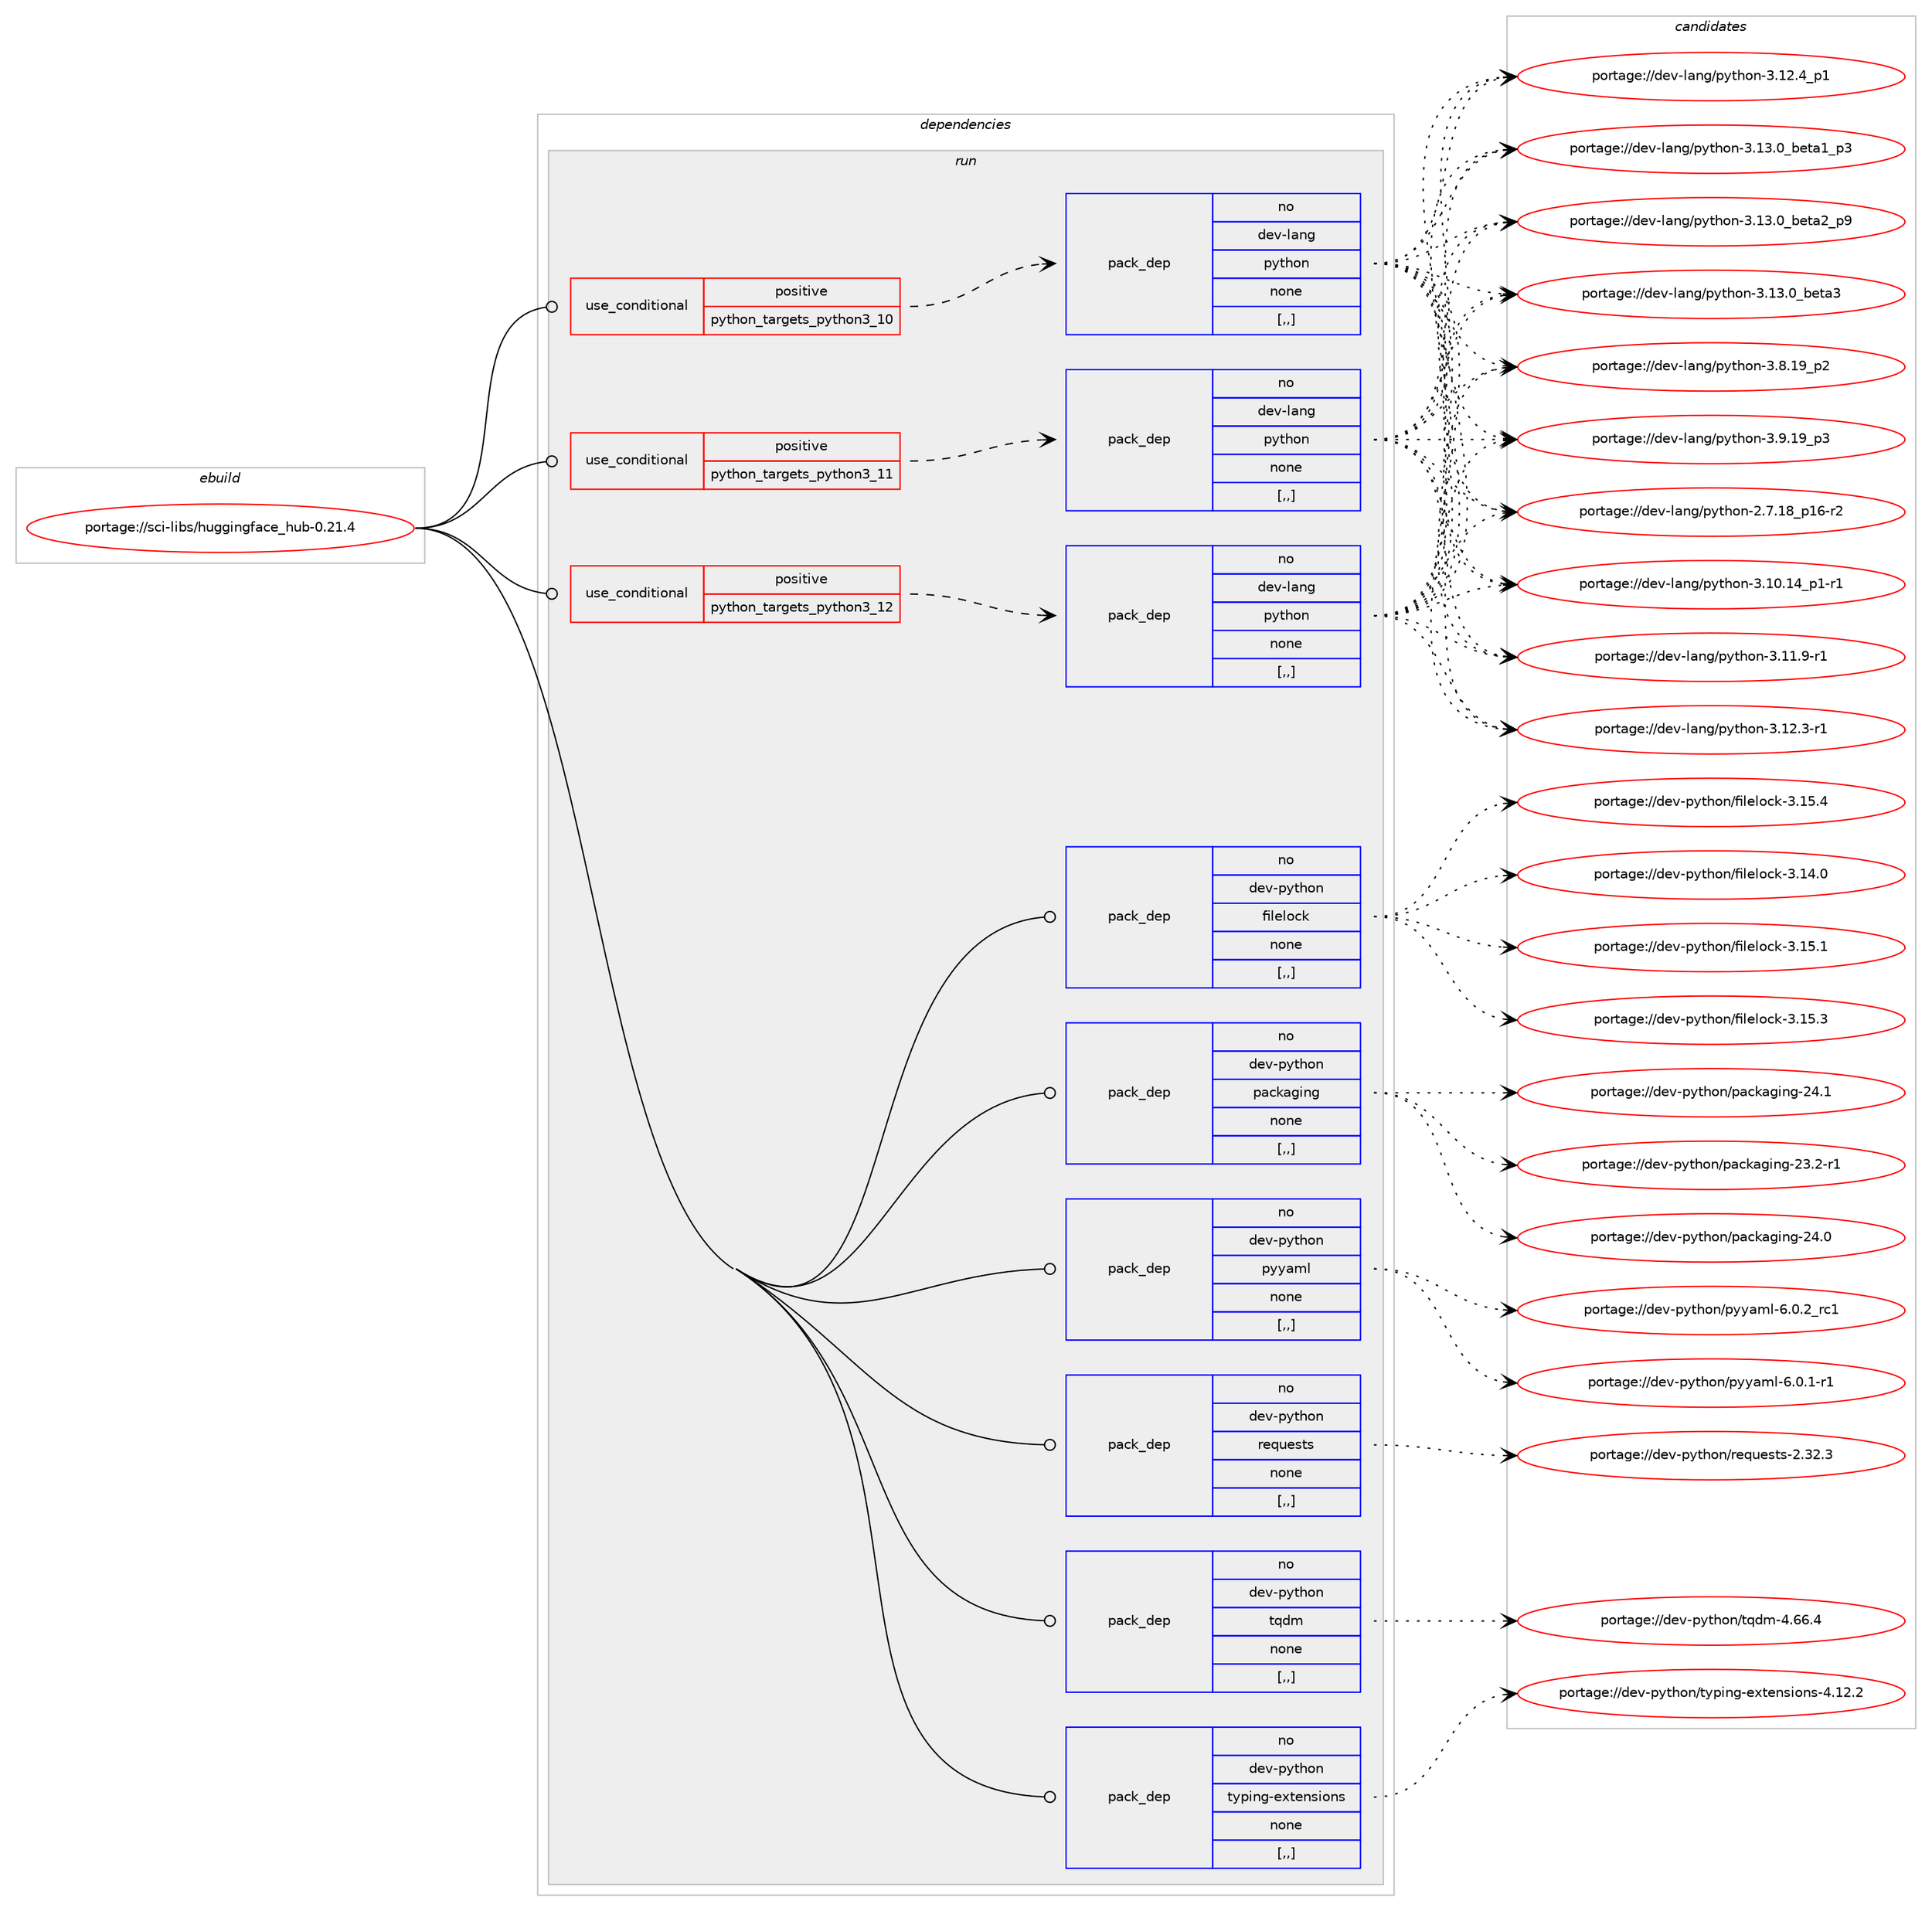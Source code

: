 digraph prolog {

# *************
# Graph options
# *************

newrank=true;
concentrate=true;
compound=true;
graph [rankdir=LR,fontname=Helvetica,fontsize=10,ranksep=1.5];#, ranksep=2.5, nodesep=0.2];
edge  [arrowhead=vee];
node  [fontname=Helvetica,fontsize=10];

# **********
# The ebuild
# **********

subgraph cluster_leftcol {
color=gray;
rank=same;
label=<<i>ebuild</i>>;
id [label="portage://sci-libs/huggingface_hub-0.21.4", color=red, width=4, href="../sci-libs/huggingface_hub-0.21.4.svg"];
}

# ****************
# The dependencies
# ****************

subgraph cluster_midcol {
color=gray;
label=<<i>dependencies</i>>;
subgraph cluster_compile {
fillcolor="#eeeeee";
style=filled;
label=<<i>compile</i>>;
}
subgraph cluster_compileandrun {
fillcolor="#eeeeee";
style=filled;
label=<<i>compile and run</i>>;
}
subgraph cluster_run {
fillcolor="#eeeeee";
style=filled;
label=<<i>run</i>>;
subgraph cond103809 {
dependency392862 [label=<<TABLE BORDER="0" CELLBORDER="1" CELLSPACING="0" CELLPADDING="4"><TR><TD ROWSPAN="3" CELLPADDING="10">use_conditional</TD></TR><TR><TD>positive</TD></TR><TR><TD>python_targets_python3_10</TD></TR></TABLE>>, shape=none, color=red];
subgraph pack286259 {
dependency392863 [label=<<TABLE BORDER="0" CELLBORDER="1" CELLSPACING="0" CELLPADDING="4" WIDTH="220"><TR><TD ROWSPAN="6" CELLPADDING="30">pack_dep</TD></TR><TR><TD WIDTH="110">no</TD></TR><TR><TD>dev-lang</TD></TR><TR><TD>python</TD></TR><TR><TD>none</TD></TR><TR><TD>[,,]</TD></TR></TABLE>>, shape=none, color=blue];
}
dependency392862:e -> dependency392863:w [weight=20,style="dashed",arrowhead="vee"];
}
id:e -> dependency392862:w [weight=20,style="solid",arrowhead="odot"];
subgraph cond103810 {
dependency392864 [label=<<TABLE BORDER="0" CELLBORDER="1" CELLSPACING="0" CELLPADDING="4"><TR><TD ROWSPAN="3" CELLPADDING="10">use_conditional</TD></TR><TR><TD>positive</TD></TR><TR><TD>python_targets_python3_11</TD></TR></TABLE>>, shape=none, color=red];
subgraph pack286260 {
dependency392865 [label=<<TABLE BORDER="0" CELLBORDER="1" CELLSPACING="0" CELLPADDING="4" WIDTH="220"><TR><TD ROWSPAN="6" CELLPADDING="30">pack_dep</TD></TR><TR><TD WIDTH="110">no</TD></TR><TR><TD>dev-lang</TD></TR><TR><TD>python</TD></TR><TR><TD>none</TD></TR><TR><TD>[,,]</TD></TR></TABLE>>, shape=none, color=blue];
}
dependency392864:e -> dependency392865:w [weight=20,style="dashed",arrowhead="vee"];
}
id:e -> dependency392864:w [weight=20,style="solid",arrowhead="odot"];
subgraph cond103811 {
dependency392866 [label=<<TABLE BORDER="0" CELLBORDER="1" CELLSPACING="0" CELLPADDING="4"><TR><TD ROWSPAN="3" CELLPADDING="10">use_conditional</TD></TR><TR><TD>positive</TD></TR><TR><TD>python_targets_python3_12</TD></TR></TABLE>>, shape=none, color=red];
subgraph pack286261 {
dependency392867 [label=<<TABLE BORDER="0" CELLBORDER="1" CELLSPACING="0" CELLPADDING="4" WIDTH="220"><TR><TD ROWSPAN="6" CELLPADDING="30">pack_dep</TD></TR><TR><TD WIDTH="110">no</TD></TR><TR><TD>dev-lang</TD></TR><TR><TD>python</TD></TR><TR><TD>none</TD></TR><TR><TD>[,,]</TD></TR></TABLE>>, shape=none, color=blue];
}
dependency392866:e -> dependency392867:w [weight=20,style="dashed",arrowhead="vee"];
}
id:e -> dependency392866:w [weight=20,style="solid",arrowhead="odot"];
subgraph pack286262 {
dependency392868 [label=<<TABLE BORDER="0" CELLBORDER="1" CELLSPACING="0" CELLPADDING="4" WIDTH="220"><TR><TD ROWSPAN="6" CELLPADDING="30">pack_dep</TD></TR><TR><TD WIDTH="110">no</TD></TR><TR><TD>dev-python</TD></TR><TR><TD>filelock</TD></TR><TR><TD>none</TD></TR><TR><TD>[,,]</TD></TR></TABLE>>, shape=none, color=blue];
}
id:e -> dependency392868:w [weight=20,style="solid",arrowhead="odot"];
subgraph pack286263 {
dependency392869 [label=<<TABLE BORDER="0" CELLBORDER="1" CELLSPACING="0" CELLPADDING="4" WIDTH="220"><TR><TD ROWSPAN="6" CELLPADDING="30">pack_dep</TD></TR><TR><TD WIDTH="110">no</TD></TR><TR><TD>dev-python</TD></TR><TR><TD>packaging</TD></TR><TR><TD>none</TD></TR><TR><TD>[,,]</TD></TR></TABLE>>, shape=none, color=blue];
}
id:e -> dependency392869:w [weight=20,style="solid",arrowhead="odot"];
subgraph pack286264 {
dependency392870 [label=<<TABLE BORDER="0" CELLBORDER="1" CELLSPACING="0" CELLPADDING="4" WIDTH="220"><TR><TD ROWSPAN="6" CELLPADDING="30">pack_dep</TD></TR><TR><TD WIDTH="110">no</TD></TR><TR><TD>dev-python</TD></TR><TR><TD>pyyaml</TD></TR><TR><TD>none</TD></TR><TR><TD>[,,]</TD></TR></TABLE>>, shape=none, color=blue];
}
id:e -> dependency392870:w [weight=20,style="solid",arrowhead="odot"];
subgraph pack286265 {
dependency392871 [label=<<TABLE BORDER="0" CELLBORDER="1" CELLSPACING="0" CELLPADDING="4" WIDTH="220"><TR><TD ROWSPAN="6" CELLPADDING="30">pack_dep</TD></TR><TR><TD WIDTH="110">no</TD></TR><TR><TD>dev-python</TD></TR><TR><TD>requests</TD></TR><TR><TD>none</TD></TR><TR><TD>[,,]</TD></TR></TABLE>>, shape=none, color=blue];
}
id:e -> dependency392871:w [weight=20,style="solid",arrowhead="odot"];
subgraph pack286266 {
dependency392872 [label=<<TABLE BORDER="0" CELLBORDER="1" CELLSPACING="0" CELLPADDING="4" WIDTH="220"><TR><TD ROWSPAN="6" CELLPADDING="30">pack_dep</TD></TR><TR><TD WIDTH="110">no</TD></TR><TR><TD>dev-python</TD></TR><TR><TD>tqdm</TD></TR><TR><TD>none</TD></TR><TR><TD>[,,]</TD></TR></TABLE>>, shape=none, color=blue];
}
id:e -> dependency392872:w [weight=20,style="solid",arrowhead="odot"];
subgraph pack286267 {
dependency392873 [label=<<TABLE BORDER="0" CELLBORDER="1" CELLSPACING="0" CELLPADDING="4" WIDTH="220"><TR><TD ROWSPAN="6" CELLPADDING="30">pack_dep</TD></TR><TR><TD WIDTH="110">no</TD></TR><TR><TD>dev-python</TD></TR><TR><TD>typing-extensions</TD></TR><TR><TD>none</TD></TR><TR><TD>[,,]</TD></TR></TABLE>>, shape=none, color=blue];
}
id:e -> dependency392873:w [weight=20,style="solid",arrowhead="odot"];
}
}

# **************
# The candidates
# **************

subgraph cluster_choices {
rank=same;
color=gray;
label=<<i>candidates</i>>;

subgraph choice286259 {
color=black;
nodesep=1;
choice100101118451089711010347112121116104111110455046554649569511249544511450 [label="portage://dev-lang/python-2.7.18_p16-r2", color=red, width=4,href="../dev-lang/python-2.7.18_p16-r2.svg"];
choice100101118451089711010347112121116104111110455146494846495295112494511449 [label="portage://dev-lang/python-3.10.14_p1-r1", color=red, width=4,href="../dev-lang/python-3.10.14_p1-r1.svg"];
choice100101118451089711010347112121116104111110455146494946574511449 [label="portage://dev-lang/python-3.11.9-r1", color=red, width=4,href="../dev-lang/python-3.11.9-r1.svg"];
choice100101118451089711010347112121116104111110455146495046514511449 [label="portage://dev-lang/python-3.12.3-r1", color=red, width=4,href="../dev-lang/python-3.12.3-r1.svg"];
choice100101118451089711010347112121116104111110455146495046529511249 [label="portage://dev-lang/python-3.12.4_p1", color=red, width=4,href="../dev-lang/python-3.12.4_p1.svg"];
choice10010111845108971101034711212111610411111045514649514648959810111697499511251 [label="portage://dev-lang/python-3.13.0_beta1_p3", color=red, width=4,href="../dev-lang/python-3.13.0_beta1_p3.svg"];
choice10010111845108971101034711212111610411111045514649514648959810111697509511257 [label="portage://dev-lang/python-3.13.0_beta2_p9", color=red, width=4,href="../dev-lang/python-3.13.0_beta2_p9.svg"];
choice1001011184510897110103471121211161041111104551464951464895981011169751 [label="portage://dev-lang/python-3.13.0_beta3", color=red, width=4,href="../dev-lang/python-3.13.0_beta3.svg"];
choice100101118451089711010347112121116104111110455146564649579511250 [label="portage://dev-lang/python-3.8.19_p2", color=red, width=4,href="../dev-lang/python-3.8.19_p2.svg"];
choice100101118451089711010347112121116104111110455146574649579511251 [label="portage://dev-lang/python-3.9.19_p3", color=red, width=4,href="../dev-lang/python-3.9.19_p3.svg"];
dependency392863:e -> choice100101118451089711010347112121116104111110455046554649569511249544511450:w [style=dotted,weight="100"];
dependency392863:e -> choice100101118451089711010347112121116104111110455146494846495295112494511449:w [style=dotted,weight="100"];
dependency392863:e -> choice100101118451089711010347112121116104111110455146494946574511449:w [style=dotted,weight="100"];
dependency392863:e -> choice100101118451089711010347112121116104111110455146495046514511449:w [style=dotted,weight="100"];
dependency392863:e -> choice100101118451089711010347112121116104111110455146495046529511249:w [style=dotted,weight="100"];
dependency392863:e -> choice10010111845108971101034711212111610411111045514649514648959810111697499511251:w [style=dotted,weight="100"];
dependency392863:e -> choice10010111845108971101034711212111610411111045514649514648959810111697509511257:w [style=dotted,weight="100"];
dependency392863:e -> choice1001011184510897110103471121211161041111104551464951464895981011169751:w [style=dotted,weight="100"];
dependency392863:e -> choice100101118451089711010347112121116104111110455146564649579511250:w [style=dotted,weight="100"];
dependency392863:e -> choice100101118451089711010347112121116104111110455146574649579511251:w [style=dotted,weight="100"];
}
subgraph choice286260 {
color=black;
nodesep=1;
choice100101118451089711010347112121116104111110455046554649569511249544511450 [label="portage://dev-lang/python-2.7.18_p16-r2", color=red, width=4,href="../dev-lang/python-2.7.18_p16-r2.svg"];
choice100101118451089711010347112121116104111110455146494846495295112494511449 [label="portage://dev-lang/python-3.10.14_p1-r1", color=red, width=4,href="../dev-lang/python-3.10.14_p1-r1.svg"];
choice100101118451089711010347112121116104111110455146494946574511449 [label="portage://dev-lang/python-3.11.9-r1", color=red, width=4,href="../dev-lang/python-3.11.9-r1.svg"];
choice100101118451089711010347112121116104111110455146495046514511449 [label="portage://dev-lang/python-3.12.3-r1", color=red, width=4,href="../dev-lang/python-3.12.3-r1.svg"];
choice100101118451089711010347112121116104111110455146495046529511249 [label="portage://dev-lang/python-3.12.4_p1", color=red, width=4,href="../dev-lang/python-3.12.4_p1.svg"];
choice10010111845108971101034711212111610411111045514649514648959810111697499511251 [label="portage://dev-lang/python-3.13.0_beta1_p3", color=red, width=4,href="../dev-lang/python-3.13.0_beta1_p3.svg"];
choice10010111845108971101034711212111610411111045514649514648959810111697509511257 [label="portage://dev-lang/python-3.13.0_beta2_p9", color=red, width=4,href="../dev-lang/python-3.13.0_beta2_p9.svg"];
choice1001011184510897110103471121211161041111104551464951464895981011169751 [label="portage://dev-lang/python-3.13.0_beta3", color=red, width=4,href="../dev-lang/python-3.13.0_beta3.svg"];
choice100101118451089711010347112121116104111110455146564649579511250 [label="portage://dev-lang/python-3.8.19_p2", color=red, width=4,href="../dev-lang/python-3.8.19_p2.svg"];
choice100101118451089711010347112121116104111110455146574649579511251 [label="portage://dev-lang/python-3.9.19_p3", color=red, width=4,href="../dev-lang/python-3.9.19_p3.svg"];
dependency392865:e -> choice100101118451089711010347112121116104111110455046554649569511249544511450:w [style=dotted,weight="100"];
dependency392865:e -> choice100101118451089711010347112121116104111110455146494846495295112494511449:w [style=dotted,weight="100"];
dependency392865:e -> choice100101118451089711010347112121116104111110455146494946574511449:w [style=dotted,weight="100"];
dependency392865:e -> choice100101118451089711010347112121116104111110455146495046514511449:w [style=dotted,weight="100"];
dependency392865:e -> choice100101118451089711010347112121116104111110455146495046529511249:w [style=dotted,weight="100"];
dependency392865:e -> choice10010111845108971101034711212111610411111045514649514648959810111697499511251:w [style=dotted,weight="100"];
dependency392865:e -> choice10010111845108971101034711212111610411111045514649514648959810111697509511257:w [style=dotted,weight="100"];
dependency392865:e -> choice1001011184510897110103471121211161041111104551464951464895981011169751:w [style=dotted,weight="100"];
dependency392865:e -> choice100101118451089711010347112121116104111110455146564649579511250:w [style=dotted,weight="100"];
dependency392865:e -> choice100101118451089711010347112121116104111110455146574649579511251:w [style=dotted,weight="100"];
}
subgraph choice286261 {
color=black;
nodesep=1;
choice100101118451089711010347112121116104111110455046554649569511249544511450 [label="portage://dev-lang/python-2.7.18_p16-r2", color=red, width=4,href="../dev-lang/python-2.7.18_p16-r2.svg"];
choice100101118451089711010347112121116104111110455146494846495295112494511449 [label="portage://dev-lang/python-3.10.14_p1-r1", color=red, width=4,href="../dev-lang/python-3.10.14_p1-r1.svg"];
choice100101118451089711010347112121116104111110455146494946574511449 [label="portage://dev-lang/python-3.11.9-r1", color=red, width=4,href="../dev-lang/python-3.11.9-r1.svg"];
choice100101118451089711010347112121116104111110455146495046514511449 [label="portage://dev-lang/python-3.12.3-r1", color=red, width=4,href="../dev-lang/python-3.12.3-r1.svg"];
choice100101118451089711010347112121116104111110455146495046529511249 [label="portage://dev-lang/python-3.12.4_p1", color=red, width=4,href="../dev-lang/python-3.12.4_p1.svg"];
choice10010111845108971101034711212111610411111045514649514648959810111697499511251 [label="portage://dev-lang/python-3.13.0_beta1_p3", color=red, width=4,href="../dev-lang/python-3.13.0_beta1_p3.svg"];
choice10010111845108971101034711212111610411111045514649514648959810111697509511257 [label="portage://dev-lang/python-3.13.0_beta2_p9", color=red, width=4,href="../dev-lang/python-3.13.0_beta2_p9.svg"];
choice1001011184510897110103471121211161041111104551464951464895981011169751 [label="portage://dev-lang/python-3.13.0_beta3", color=red, width=4,href="../dev-lang/python-3.13.0_beta3.svg"];
choice100101118451089711010347112121116104111110455146564649579511250 [label="portage://dev-lang/python-3.8.19_p2", color=red, width=4,href="../dev-lang/python-3.8.19_p2.svg"];
choice100101118451089711010347112121116104111110455146574649579511251 [label="portage://dev-lang/python-3.9.19_p3", color=red, width=4,href="../dev-lang/python-3.9.19_p3.svg"];
dependency392867:e -> choice100101118451089711010347112121116104111110455046554649569511249544511450:w [style=dotted,weight="100"];
dependency392867:e -> choice100101118451089711010347112121116104111110455146494846495295112494511449:w [style=dotted,weight="100"];
dependency392867:e -> choice100101118451089711010347112121116104111110455146494946574511449:w [style=dotted,weight="100"];
dependency392867:e -> choice100101118451089711010347112121116104111110455146495046514511449:w [style=dotted,weight="100"];
dependency392867:e -> choice100101118451089711010347112121116104111110455146495046529511249:w [style=dotted,weight="100"];
dependency392867:e -> choice10010111845108971101034711212111610411111045514649514648959810111697499511251:w [style=dotted,weight="100"];
dependency392867:e -> choice10010111845108971101034711212111610411111045514649514648959810111697509511257:w [style=dotted,weight="100"];
dependency392867:e -> choice1001011184510897110103471121211161041111104551464951464895981011169751:w [style=dotted,weight="100"];
dependency392867:e -> choice100101118451089711010347112121116104111110455146564649579511250:w [style=dotted,weight="100"];
dependency392867:e -> choice100101118451089711010347112121116104111110455146574649579511251:w [style=dotted,weight="100"];
}
subgraph choice286262 {
color=black;
nodesep=1;
choice10010111845112121116104111110471021051081011081119910745514649524648 [label="portage://dev-python/filelock-3.14.0", color=red, width=4,href="../dev-python/filelock-3.14.0.svg"];
choice10010111845112121116104111110471021051081011081119910745514649534649 [label="portage://dev-python/filelock-3.15.1", color=red, width=4,href="../dev-python/filelock-3.15.1.svg"];
choice10010111845112121116104111110471021051081011081119910745514649534651 [label="portage://dev-python/filelock-3.15.3", color=red, width=4,href="../dev-python/filelock-3.15.3.svg"];
choice10010111845112121116104111110471021051081011081119910745514649534652 [label="portage://dev-python/filelock-3.15.4", color=red, width=4,href="../dev-python/filelock-3.15.4.svg"];
dependency392868:e -> choice10010111845112121116104111110471021051081011081119910745514649524648:w [style=dotted,weight="100"];
dependency392868:e -> choice10010111845112121116104111110471021051081011081119910745514649534649:w [style=dotted,weight="100"];
dependency392868:e -> choice10010111845112121116104111110471021051081011081119910745514649534651:w [style=dotted,weight="100"];
dependency392868:e -> choice10010111845112121116104111110471021051081011081119910745514649534652:w [style=dotted,weight="100"];
}
subgraph choice286263 {
color=black;
nodesep=1;
choice100101118451121211161041111104711297991079710310511010345505146504511449 [label="portage://dev-python/packaging-23.2-r1", color=red, width=4,href="../dev-python/packaging-23.2-r1.svg"];
choice10010111845112121116104111110471129799107971031051101034550524648 [label="portage://dev-python/packaging-24.0", color=red, width=4,href="../dev-python/packaging-24.0.svg"];
choice10010111845112121116104111110471129799107971031051101034550524649 [label="portage://dev-python/packaging-24.1", color=red, width=4,href="../dev-python/packaging-24.1.svg"];
dependency392869:e -> choice100101118451121211161041111104711297991079710310511010345505146504511449:w [style=dotted,weight="100"];
dependency392869:e -> choice10010111845112121116104111110471129799107971031051101034550524648:w [style=dotted,weight="100"];
dependency392869:e -> choice10010111845112121116104111110471129799107971031051101034550524649:w [style=dotted,weight="100"];
}
subgraph choice286264 {
color=black;
nodesep=1;
choice1001011184511212111610411111047112121121971091084554464846494511449 [label="portage://dev-python/pyyaml-6.0.1-r1", color=red, width=4,href="../dev-python/pyyaml-6.0.1-r1.svg"];
choice100101118451121211161041111104711212112197109108455446484650951149949 [label="portage://dev-python/pyyaml-6.0.2_rc1", color=red, width=4,href="../dev-python/pyyaml-6.0.2_rc1.svg"];
dependency392870:e -> choice1001011184511212111610411111047112121121971091084554464846494511449:w [style=dotted,weight="100"];
dependency392870:e -> choice100101118451121211161041111104711212112197109108455446484650951149949:w [style=dotted,weight="100"];
}
subgraph choice286265 {
color=black;
nodesep=1;
choice100101118451121211161041111104711410111311710111511611545504651504651 [label="portage://dev-python/requests-2.32.3", color=red, width=4,href="../dev-python/requests-2.32.3.svg"];
dependency392871:e -> choice100101118451121211161041111104711410111311710111511611545504651504651:w [style=dotted,weight="100"];
}
subgraph choice286266 {
color=black;
nodesep=1;
choice100101118451121211161041111104711611310010945524654544652 [label="portage://dev-python/tqdm-4.66.4", color=red, width=4,href="../dev-python/tqdm-4.66.4.svg"];
dependency392872:e -> choice100101118451121211161041111104711611310010945524654544652:w [style=dotted,weight="100"];
}
subgraph choice286267 {
color=black;
nodesep=1;
choice10010111845112121116104111110471161211121051101034510112011610111011510511111011545524649504650 [label="portage://dev-python/typing-extensions-4.12.2", color=red, width=4,href="../dev-python/typing-extensions-4.12.2.svg"];
dependency392873:e -> choice10010111845112121116104111110471161211121051101034510112011610111011510511111011545524649504650:w [style=dotted,weight="100"];
}
}

}
